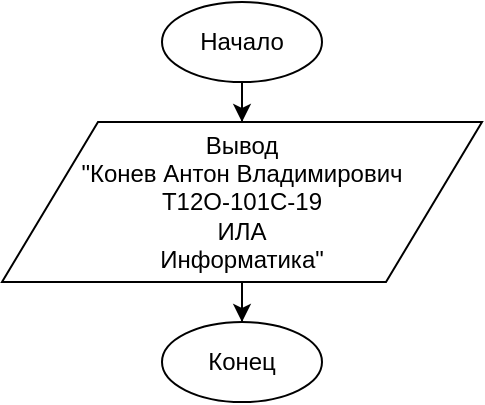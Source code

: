 <mxfile version="13.1.14" type="device"><diagram id="Hsi1N0cberL_-BoPGEi5" name="Page-1"><mxGraphModel dx="767" dy="305" grid="1" gridSize="10" guides="1" tooltips="1" connect="1" arrows="1" fold="1" page="1" pageScale="1" pageWidth="850" pageHeight="1100" math="0" shadow="0"><root><mxCell id="0"/><mxCell id="1" parent="0"/><mxCell id="LDhQOHuRyV1jIk14AgpL-1304" style="edgeStyle=orthogonalEdgeStyle;rounded=0;orthogonalLoop=1;jettySize=auto;html=1;entryX=0.5;entryY=0;entryDx=0;entryDy=0;" edge="1" parent="1" source="LDhQOHuRyV1jIk14AgpL-1305" target="LDhQOHuRyV1jIk14AgpL-1307"><mxGeometry relative="1" as="geometry"/></mxCell><mxCell id="LDhQOHuRyV1jIk14AgpL-1305" value="Начало" style="ellipse;whiteSpace=wrap;html=1;" vertex="1" parent="1"><mxGeometry x="330" y="230" width="80" height="40" as="geometry"/></mxCell><mxCell id="LDhQOHuRyV1jIk14AgpL-1306" style="edgeStyle=orthogonalEdgeStyle;rounded=0;orthogonalLoop=1;jettySize=auto;html=1;entryX=0.5;entryY=0;entryDx=0;entryDy=0;" edge="1" parent="1" source="LDhQOHuRyV1jIk14AgpL-1307" target="LDhQOHuRyV1jIk14AgpL-1308"><mxGeometry relative="1" as="geometry"/></mxCell><mxCell id="LDhQOHuRyV1jIk14AgpL-1307" value="Вывод &lt;br&gt;&quot;Конев Антон Владимирович&lt;br&gt;Т12О-101С-19&lt;br&gt;ИЛА&lt;br&gt;Информатика&quot;" style="shape=parallelogram;perimeter=parallelogramPerimeter;whiteSpace=wrap;html=1;" vertex="1" parent="1"><mxGeometry x="250" y="290" width="240" height="80" as="geometry"/></mxCell><mxCell id="LDhQOHuRyV1jIk14AgpL-1308" value="Конец" style="ellipse;whiteSpace=wrap;html=1;" vertex="1" parent="1"><mxGeometry x="330" y="390" width="80" height="40" as="geometry"/></mxCell></root></mxGraphModel></diagram></mxfile>